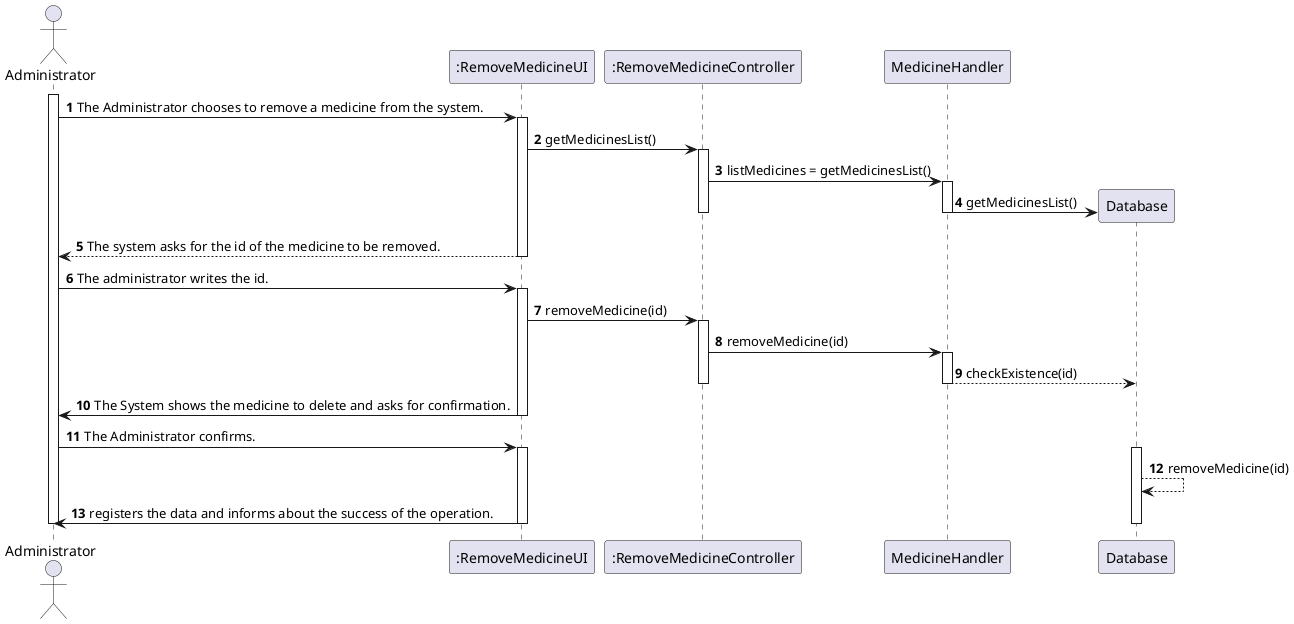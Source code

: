 @startuml
autonumber
'hide footbox
actor "Administrator" as ADM

participant ":RemoveMedicineUI" as UI
participant ":RemoveMedicineController" as CTRL
participant "MedicineHandler" as HANDLER
participant "Database" as DAT


activate ADM
ADM -> UI : The Administrator chooses to remove a medicine from the system.
activate UI

UI -> CTRL : getMedicinesList()
activate CTRL

CTRL -> HANDLER : listMedicines = getMedicinesList()

activate HANDLER

HANDLER -> DAT ** : getMedicinesList()
deactivate CTRL
deactivate HANDLER

UI --> ADM : The system asks for the id of the medicine to be removed.

deactivate UI

ADM -> UI : The administrator writes the id.
activate UI

UI -> CTRL : removeMedicine(id)
activate CTRL

CTRL -> HANDLER :removeMedicine(id)
activate HANDLER

HANDLER --> DAT : checkExistence(id)
deactivate HANDLER

deactivate CTRL

UI -> ADM : The System shows the medicine to delete and asks for confirmation.
deactivate UI


ADM -> UI : The Administrator confirms.
activate UI

activate DAT
DAT --> DAT : removeMedicine(id)


UI -> ADM : registers the data and informs about the success of the operation.

deactivate DAT
deactivate UI
deactivate ADM